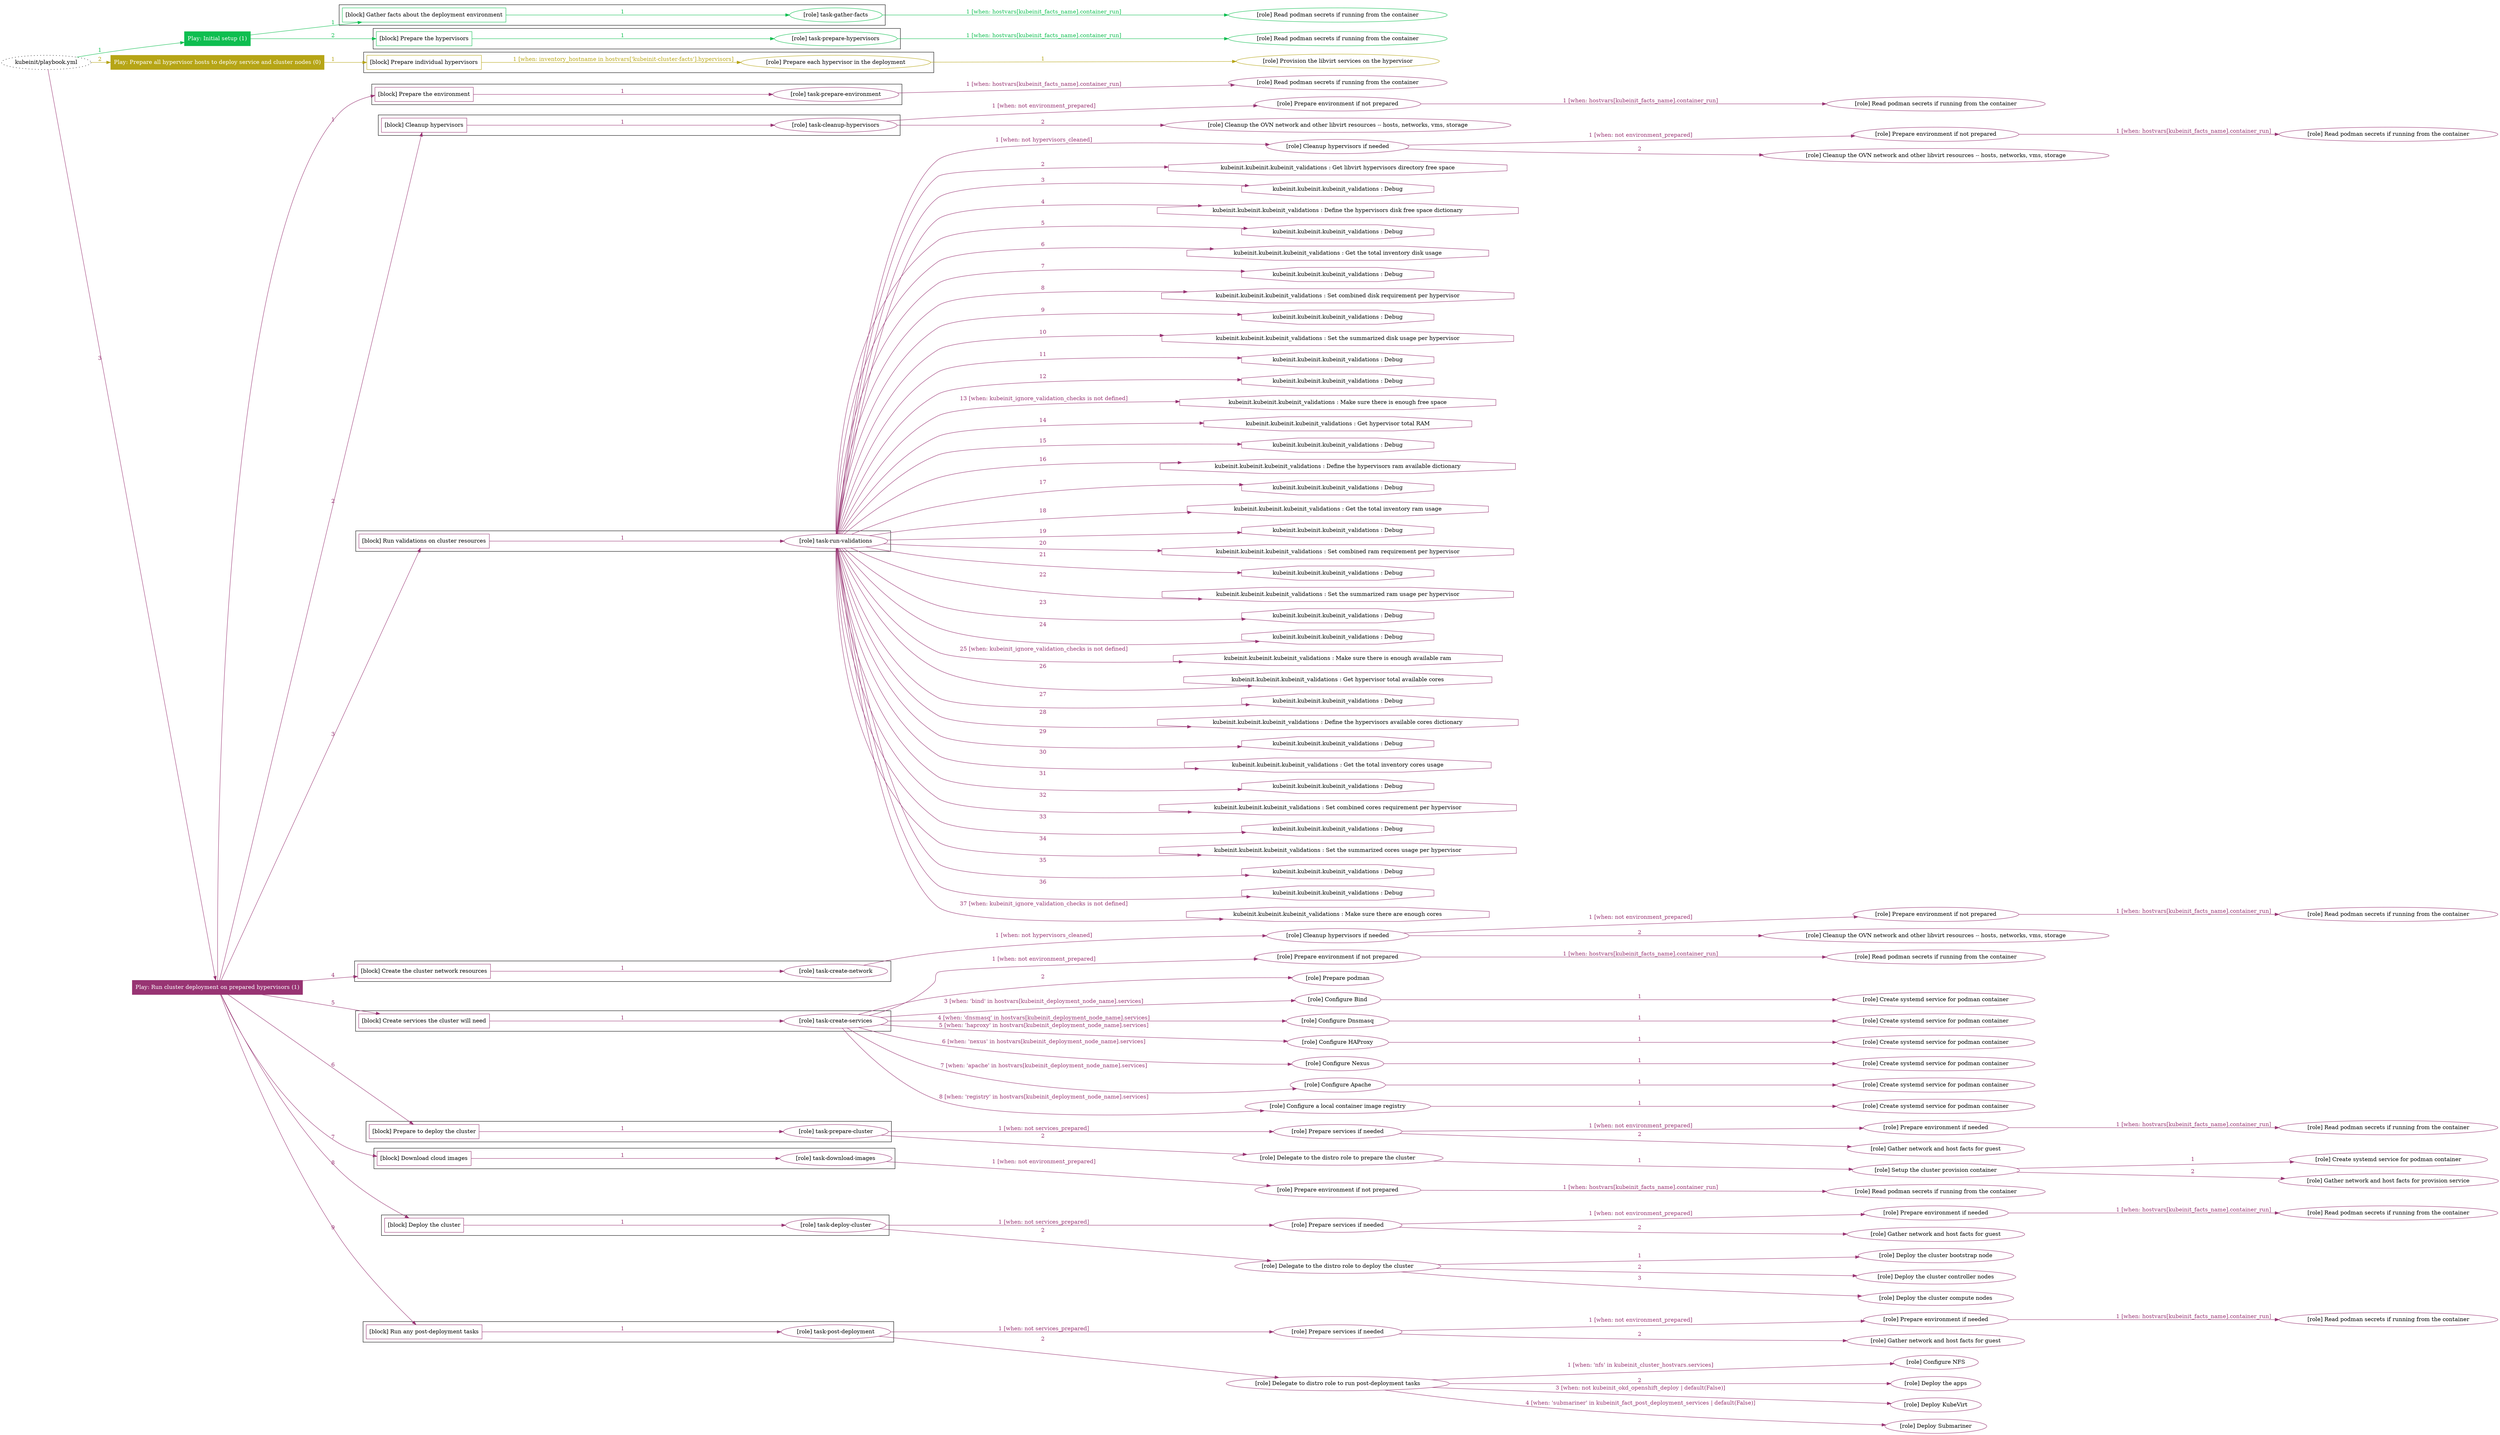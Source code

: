 digraph {
	graph [concentrate=true ordering=in rankdir=LR ratio=fill]
	edge [esep=5 sep=10]
	"kubeinit/playbook.yml" [id=root_node style=dotted]
	play_9cf95093 [label="Play: Initial setup (1)" color="#0ebe50" fontcolor="#ffffff" id=play_9cf95093 shape=box style=filled tooltip=localhost]
	"kubeinit/playbook.yml" -> play_9cf95093 [label="1 " color="#0ebe50" fontcolor="#0ebe50" id=edge_970c8317 labeltooltip="1 " tooltip="1 "]
	subgraph "Read podman secrets if running from the container" {
		role_5f005048 [label="[role] Read podman secrets if running from the container" color="#0ebe50" id=role_5f005048 tooltip="Read podman secrets if running from the container"]
	}
	subgraph "task-gather-facts" {
		role_a7f27325 [label="[role] task-gather-facts" color="#0ebe50" id=role_a7f27325 tooltip="task-gather-facts"]
		role_a7f27325 -> role_5f005048 [label="1 [when: hostvars[kubeinit_facts_name].container_run]" color="#0ebe50" fontcolor="#0ebe50" id=edge_f260aabd labeltooltip="1 [when: hostvars[kubeinit_facts_name].container_run]" tooltip="1 [when: hostvars[kubeinit_facts_name].container_run]"]
	}
	subgraph "Read podman secrets if running from the container" {
		role_971ff04f [label="[role] Read podman secrets if running from the container" color="#0ebe50" id=role_971ff04f tooltip="Read podman secrets if running from the container"]
	}
	subgraph "task-prepare-hypervisors" {
		role_c9dbe771 [label="[role] task-prepare-hypervisors" color="#0ebe50" id=role_c9dbe771 tooltip="task-prepare-hypervisors"]
		role_c9dbe771 -> role_971ff04f [label="1 [when: hostvars[kubeinit_facts_name].container_run]" color="#0ebe50" fontcolor="#0ebe50" id=edge_2426c572 labeltooltip="1 [when: hostvars[kubeinit_facts_name].container_run]" tooltip="1 [when: hostvars[kubeinit_facts_name].container_run]"]
	}
	subgraph "Play: Initial setup (1)" {
		play_9cf95093 -> block_16daf447 [label=1 color="#0ebe50" fontcolor="#0ebe50" id=edge_b238b9b2 labeltooltip=1 tooltip=1]
		subgraph cluster_block_16daf447 {
			block_16daf447 [label="[block] Gather facts about the deployment environment" color="#0ebe50" id=block_16daf447 labeltooltip="Gather facts about the deployment environment" shape=box tooltip="Gather facts about the deployment environment"]
			block_16daf447 -> role_a7f27325 [label="1 " color="#0ebe50" fontcolor="#0ebe50" id=edge_a359db56 labeltooltip="1 " tooltip="1 "]
		}
		play_9cf95093 -> block_2ceb89ba [label=2 color="#0ebe50" fontcolor="#0ebe50" id=edge_66c391ed labeltooltip=2 tooltip=2]
		subgraph cluster_block_2ceb89ba {
			block_2ceb89ba [label="[block] Prepare the hypervisors" color="#0ebe50" id=block_2ceb89ba labeltooltip="Prepare the hypervisors" shape=box tooltip="Prepare the hypervisors"]
			block_2ceb89ba -> role_c9dbe771 [label="1 " color="#0ebe50" fontcolor="#0ebe50" id=edge_c79dc043 labeltooltip="1 " tooltip="1 "]
		}
	}
	play_7301f5da [label="Play: Prepare all hypervisor hosts to deploy service and cluster nodes (0)" color="#b6a516" fontcolor="#ffffff" id=play_7301f5da shape=box style=filled tooltip="Play: Prepare all hypervisor hosts to deploy service and cluster nodes (0)"]
	"kubeinit/playbook.yml" -> play_7301f5da [label="2 " color="#b6a516" fontcolor="#b6a516" id=edge_d10ef807 labeltooltip="2 " tooltip="2 "]
	subgraph "Provision the libvirt services on the hypervisor" {
		role_eb7f20be [label="[role] Provision the libvirt services on the hypervisor" color="#b6a516" id=role_eb7f20be tooltip="Provision the libvirt services on the hypervisor"]
	}
	subgraph "Prepare each hypervisor in the deployment" {
		role_b4227f46 [label="[role] Prepare each hypervisor in the deployment" color="#b6a516" id=role_b4227f46 tooltip="Prepare each hypervisor in the deployment"]
		role_b4227f46 -> role_eb7f20be [label="1 " color="#b6a516" fontcolor="#b6a516" id=edge_b72926ae labeltooltip="1 " tooltip="1 "]
	}
	subgraph "Play: Prepare all hypervisor hosts to deploy service and cluster nodes (0)" {
		play_7301f5da -> block_0e96cacb [label=1 color="#b6a516" fontcolor="#b6a516" id=edge_abacfbed labeltooltip=1 tooltip=1]
		subgraph cluster_block_0e96cacb {
			block_0e96cacb [label="[block] Prepare individual hypervisors" color="#b6a516" id=block_0e96cacb labeltooltip="Prepare individual hypervisors" shape=box tooltip="Prepare individual hypervisors"]
			block_0e96cacb -> role_b4227f46 [label="1 [when: inventory_hostname in hostvars['kubeinit-cluster-facts'].hypervisors]" color="#b6a516" fontcolor="#b6a516" id=edge_158be4ca labeltooltip="1 [when: inventory_hostname in hostvars['kubeinit-cluster-facts'].hypervisors]" tooltip="1 [when: inventory_hostname in hostvars['kubeinit-cluster-facts'].hypervisors]"]
		}
	}
	play_6dae2d18 [label="Play: Run cluster deployment on prepared hypervisors (1)" color="#983473" fontcolor="#ffffff" id=play_6dae2d18 shape=box style=filled tooltip=localhost]
	"kubeinit/playbook.yml" -> play_6dae2d18 [label="3 " color="#983473" fontcolor="#983473" id=edge_245d4323 labeltooltip="3 " tooltip="3 "]
	subgraph "Read podman secrets if running from the container" {
		role_ca2201c5 [label="[role] Read podman secrets if running from the container" color="#983473" id=role_ca2201c5 tooltip="Read podman secrets if running from the container"]
	}
	subgraph "task-prepare-environment" {
		role_bb12cf69 [label="[role] task-prepare-environment" color="#983473" id=role_bb12cf69 tooltip="task-prepare-environment"]
		role_bb12cf69 -> role_ca2201c5 [label="1 [when: hostvars[kubeinit_facts_name].container_run]" color="#983473" fontcolor="#983473" id=edge_fcf4349a labeltooltip="1 [when: hostvars[kubeinit_facts_name].container_run]" tooltip="1 [when: hostvars[kubeinit_facts_name].container_run]"]
	}
	subgraph "Read podman secrets if running from the container" {
		role_e912a652 [label="[role] Read podman secrets if running from the container" color="#983473" id=role_e912a652 tooltip="Read podman secrets if running from the container"]
	}
	subgraph "Prepare environment if not prepared" {
		role_6624b96d [label="[role] Prepare environment if not prepared" color="#983473" id=role_6624b96d tooltip="Prepare environment if not prepared"]
		role_6624b96d -> role_e912a652 [label="1 [when: hostvars[kubeinit_facts_name].container_run]" color="#983473" fontcolor="#983473" id=edge_208bcbcf labeltooltip="1 [when: hostvars[kubeinit_facts_name].container_run]" tooltip="1 [when: hostvars[kubeinit_facts_name].container_run]"]
	}
	subgraph "Cleanup the OVN network and other libvirt resources -- hosts, networks, vms, storage" {
		role_a1ba033c [label="[role] Cleanup the OVN network and other libvirt resources -- hosts, networks, vms, storage" color="#983473" id=role_a1ba033c tooltip="Cleanup the OVN network and other libvirt resources -- hosts, networks, vms, storage"]
	}
	subgraph "task-cleanup-hypervisors" {
		role_1c902e87 [label="[role] task-cleanup-hypervisors" color="#983473" id=role_1c902e87 tooltip="task-cleanup-hypervisors"]
		role_1c902e87 -> role_6624b96d [label="1 [when: not environment_prepared]" color="#983473" fontcolor="#983473" id=edge_ab5d0935 labeltooltip="1 [when: not environment_prepared]" tooltip="1 [when: not environment_prepared]"]
		role_1c902e87 -> role_a1ba033c [label="2 " color="#983473" fontcolor="#983473" id=edge_f1c9f86c labeltooltip="2 " tooltip="2 "]
	}
	subgraph "Read podman secrets if running from the container" {
		role_295f7d01 [label="[role] Read podman secrets if running from the container" color="#983473" id=role_295f7d01 tooltip="Read podman secrets if running from the container"]
	}
	subgraph "Prepare environment if not prepared" {
		role_4c8f20e4 [label="[role] Prepare environment if not prepared" color="#983473" id=role_4c8f20e4 tooltip="Prepare environment if not prepared"]
		role_4c8f20e4 -> role_295f7d01 [label="1 [when: hostvars[kubeinit_facts_name].container_run]" color="#983473" fontcolor="#983473" id=edge_9277df87 labeltooltip="1 [when: hostvars[kubeinit_facts_name].container_run]" tooltip="1 [when: hostvars[kubeinit_facts_name].container_run]"]
	}
	subgraph "Cleanup the OVN network and other libvirt resources -- hosts, networks, vms, storage" {
		role_aa4aa483 [label="[role] Cleanup the OVN network and other libvirt resources -- hosts, networks, vms, storage" color="#983473" id=role_aa4aa483 tooltip="Cleanup the OVN network and other libvirt resources -- hosts, networks, vms, storage"]
	}
	subgraph "Cleanup hypervisors if needed" {
		role_8be44e80 [label="[role] Cleanup hypervisors if needed" color="#983473" id=role_8be44e80 tooltip="Cleanup hypervisors if needed"]
		role_8be44e80 -> role_4c8f20e4 [label="1 [when: not environment_prepared]" color="#983473" fontcolor="#983473" id=edge_ae1a1994 labeltooltip="1 [when: not environment_prepared]" tooltip="1 [when: not environment_prepared]"]
		role_8be44e80 -> role_aa4aa483 [label="2 " color="#983473" fontcolor="#983473" id=edge_e756e7a7 labeltooltip="2 " tooltip="2 "]
	}
	subgraph "task-run-validations" {
		role_4e5befa7 [label="[role] task-run-validations" color="#983473" id=role_4e5befa7 tooltip="task-run-validations"]
		role_4e5befa7 -> role_8be44e80 [label="1 [when: not hypervisors_cleaned]" color="#983473" fontcolor="#983473" id=edge_f4309047 labeltooltip="1 [when: not hypervisors_cleaned]" tooltip="1 [when: not hypervisors_cleaned]"]
		task_d4d3b243 [label="kubeinit.kubeinit.kubeinit_validations : Get libvirt hypervisors directory free space" color="#983473" id=task_d4d3b243 shape=octagon tooltip="kubeinit.kubeinit.kubeinit_validations : Get libvirt hypervisors directory free space"]
		role_4e5befa7 -> task_d4d3b243 [label="2 " color="#983473" fontcolor="#983473" id=edge_e0d1ff7b labeltooltip="2 " tooltip="2 "]
		task_3b931751 [label="kubeinit.kubeinit.kubeinit_validations : Debug" color="#983473" id=task_3b931751 shape=octagon tooltip="kubeinit.kubeinit.kubeinit_validations : Debug"]
		role_4e5befa7 -> task_3b931751 [label="3 " color="#983473" fontcolor="#983473" id=edge_c72ae521 labeltooltip="3 " tooltip="3 "]
		task_6d820df7 [label="kubeinit.kubeinit.kubeinit_validations : Define the hypervisors disk free space dictionary" color="#983473" id=task_6d820df7 shape=octagon tooltip="kubeinit.kubeinit.kubeinit_validations : Define the hypervisors disk free space dictionary"]
		role_4e5befa7 -> task_6d820df7 [label="4 " color="#983473" fontcolor="#983473" id=edge_de2a04cc labeltooltip="4 " tooltip="4 "]
		task_31407d35 [label="kubeinit.kubeinit.kubeinit_validations : Debug" color="#983473" id=task_31407d35 shape=octagon tooltip="kubeinit.kubeinit.kubeinit_validations : Debug"]
		role_4e5befa7 -> task_31407d35 [label="5 " color="#983473" fontcolor="#983473" id=edge_20ed7828 labeltooltip="5 " tooltip="5 "]
		task_73cfb6c8 [label="kubeinit.kubeinit.kubeinit_validations : Get the total inventory disk usage" color="#983473" id=task_73cfb6c8 shape=octagon tooltip="kubeinit.kubeinit.kubeinit_validations : Get the total inventory disk usage"]
		role_4e5befa7 -> task_73cfb6c8 [label="6 " color="#983473" fontcolor="#983473" id=edge_40b0642a labeltooltip="6 " tooltip="6 "]
		task_388d8dbf [label="kubeinit.kubeinit.kubeinit_validations : Debug" color="#983473" id=task_388d8dbf shape=octagon tooltip="kubeinit.kubeinit.kubeinit_validations : Debug"]
		role_4e5befa7 -> task_388d8dbf [label="7 " color="#983473" fontcolor="#983473" id=edge_b3f780f1 labeltooltip="7 " tooltip="7 "]
		task_dfe4e5a6 [label="kubeinit.kubeinit.kubeinit_validations : Set combined disk requirement per hypervisor" color="#983473" id=task_dfe4e5a6 shape=octagon tooltip="kubeinit.kubeinit.kubeinit_validations : Set combined disk requirement per hypervisor"]
		role_4e5befa7 -> task_dfe4e5a6 [label="8 " color="#983473" fontcolor="#983473" id=edge_cba6a5ad labeltooltip="8 " tooltip="8 "]
		task_c0e5855f [label="kubeinit.kubeinit.kubeinit_validations : Debug" color="#983473" id=task_c0e5855f shape=octagon tooltip="kubeinit.kubeinit.kubeinit_validations : Debug"]
		role_4e5befa7 -> task_c0e5855f [label="9 " color="#983473" fontcolor="#983473" id=edge_5dee87f4 labeltooltip="9 " tooltip="9 "]
		task_67b4036b [label="kubeinit.kubeinit.kubeinit_validations : Set the summarized disk usage per hypervisor" color="#983473" id=task_67b4036b shape=octagon tooltip="kubeinit.kubeinit.kubeinit_validations : Set the summarized disk usage per hypervisor"]
		role_4e5befa7 -> task_67b4036b [label="10 " color="#983473" fontcolor="#983473" id=edge_0d2f1a49 labeltooltip="10 " tooltip="10 "]
		task_73918326 [label="kubeinit.kubeinit.kubeinit_validations : Debug" color="#983473" id=task_73918326 shape=octagon tooltip="kubeinit.kubeinit.kubeinit_validations : Debug"]
		role_4e5befa7 -> task_73918326 [label="11 " color="#983473" fontcolor="#983473" id=edge_64cfe0e6 labeltooltip="11 " tooltip="11 "]
		task_aa8d1244 [label="kubeinit.kubeinit.kubeinit_validations : Debug" color="#983473" id=task_aa8d1244 shape=octagon tooltip="kubeinit.kubeinit.kubeinit_validations : Debug"]
		role_4e5befa7 -> task_aa8d1244 [label="12 " color="#983473" fontcolor="#983473" id=edge_b106013b labeltooltip="12 " tooltip="12 "]
		task_0739a0c7 [label="kubeinit.kubeinit.kubeinit_validations : Make sure there is enough free space" color="#983473" id=task_0739a0c7 shape=octagon tooltip="kubeinit.kubeinit.kubeinit_validations : Make sure there is enough free space"]
		role_4e5befa7 -> task_0739a0c7 [label="13 [when: kubeinit_ignore_validation_checks is not defined]" color="#983473" fontcolor="#983473" id=edge_3cd8aecd labeltooltip="13 [when: kubeinit_ignore_validation_checks is not defined]" tooltip="13 [when: kubeinit_ignore_validation_checks is not defined]"]
		task_8deea3c0 [label="kubeinit.kubeinit.kubeinit_validations : Get hypervisor total RAM" color="#983473" id=task_8deea3c0 shape=octagon tooltip="kubeinit.kubeinit.kubeinit_validations : Get hypervisor total RAM"]
		role_4e5befa7 -> task_8deea3c0 [label="14 " color="#983473" fontcolor="#983473" id=edge_652f2aa9 labeltooltip="14 " tooltip="14 "]
		task_4189da5d [label="kubeinit.kubeinit.kubeinit_validations : Debug" color="#983473" id=task_4189da5d shape=octagon tooltip="kubeinit.kubeinit.kubeinit_validations : Debug"]
		role_4e5befa7 -> task_4189da5d [label="15 " color="#983473" fontcolor="#983473" id=edge_e0ded181 labeltooltip="15 " tooltip="15 "]
		task_a75317d9 [label="kubeinit.kubeinit.kubeinit_validations : Define the hypervisors ram available dictionary" color="#983473" id=task_a75317d9 shape=octagon tooltip="kubeinit.kubeinit.kubeinit_validations : Define the hypervisors ram available dictionary"]
		role_4e5befa7 -> task_a75317d9 [label="16 " color="#983473" fontcolor="#983473" id=edge_bb973967 labeltooltip="16 " tooltip="16 "]
		task_cd41dc5e [label="kubeinit.kubeinit.kubeinit_validations : Debug" color="#983473" id=task_cd41dc5e shape=octagon tooltip="kubeinit.kubeinit.kubeinit_validations : Debug"]
		role_4e5befa7 -> task_cd41dc5e [label="17 " color="#983473" fontcolor="#983473" id=edge_5b6af955 labeltooltip="17 " tooltip="17 "]
		task_2f8f3742 [label="kubeinit.kubeinit.kubeinit_validations : Get the total inventory ram usage" color="#983473" id=task_2f8f3742 shape=octagon tooltip="kubeinit.kubeinit.kubeinit_validations : Get the total inventory ram usage"]
		role_4e5befa7 -> task_2f8f3742 [label="18 " color="#983473" fontcolor="#983473" id=edge_db459aa9 labeltooltip="18 " tooltip="18 "]
		task_ffb5881d [label="kubeinit.kubeinit.kubeinit_validations : Debug" color="#983473" id=task_ffb5881d shape=octagon tooltip="kubeinit.kubeinit.kubeinit_validations : Debug"]
		role_4e5befa7 -> task_ffb5881d [label="19 " color="#983473" fontcolor="#983473" id=edge_b078ad2a labeltooltip="19 " tooltip="19 "]
		task_338404df [label="kubeinit.kubeinit.kubeinit_validations : Set combined ram requirement per hypervisor" color="#983473" id=task_338404df shape=octagon tooltip="kubeinit.kubeinit.kubeinit_validations : Set combined ram requirement per hypervisor"]
		role_4e5befa7 -> task_338404df [label="20 " color="#983473" fontcolor="#983473" id=edge_f411df3f labeltooltip="20 " tooltip="20 "]
		task_07595e76 [label="kubeinit.kubeinit.kubeinit_validations : Debug" color="#983473" id=task_07595e76 shape=octagon tooltip="kubeinit.kubeinit.kubeinit_validations : Debug"]
		role_4e5befa7 -> task_07595e76 [label="21 " color="#983473" fontcolor="#983473" id=edge_11b50f5b labeltooltip="21 " tooltip="21 "]
		task_ed1d43f5 [label="kubeinit.kubeinit.kubeinit_validations : Set the summarized ram usage per hypervisor" color="#983473" id=task_ed1d43f5 shape=octagon tooltip="kubeinit.kubeinit.kubeinit_validations : Set the summarized ram usage per hypervisor"]
		role_4e5befa7 -> task_ed1d43f5 [label="22 " color="#983473" fontcolor="#983473" id=edge_a65281fb labeltooltip="22 " tooltip="22 "]
		task_be0789fe [label="kubeinit.kubeinit.kubeinit_validations : Debug" color="#983473" id=task_be0789fe shape=octagon tooltip="kubeinit.kubeinit.kubeinit_validations : Debug"]
		role_4e5befa7 -> task_be0789fe [label="23 " color="#983473" fontcolor="#983473" id=edge_6832b263 labeltooltip="23 " tooltip="23 "]
		task_a3a25b2e [label="kubeinit.kubeinit.kubeinit_validations : Debug" color="#983473" id=task_a3a25b2e shape=octagon tooltip="kubeinit.kubeinit.kubeinit_validations : Debug"]
		role_4e5befa7 -> task_a3a25b2e [label="24 " color="#983473" fontcolor="#983473" id=edge_69327848 labeltooltip="24 " tooltip="24 "]
		task_d0835e26 [label="kubeinit.kubeinit.kubeinit_validations : Make sure there is enough available ram" color="#983473" id=task_d0835e26 shape=octagon tooltip="kubeinit.kubeinit.kubeinit_validations : Make sure there is enough available ram"]
		role_4e5befa7 -> task_d0835e26 [label="25 [when: kubeinit_ignore_validation_checks is not defined]" color="#983473" fontcolor="#983473" id=edge_120cc65f labeltooltip="25 [when: kubeinit_ignore_validation_checks is not defined]" tooltip="25 [when: kubeinit_ignore_validation_checks is not defined]"]
		task_4d6de3c4 [label="kubeinit.kubeinit.kubeinit_validations : Get hypervisor total available cores" color="#983473" id=task_4d6de3c4 shape=octagon tooltip="kubeinit.kubeinit.kubeinit_validations : Get hypervisor total available cores"]
		role_4e5befa7 -> task_4d6de3c4 [label="26 " color="#983473" fontcolor="#983473" id=edge_480b8b4e labeltooltip="26 " tooltip="26 "]
		task_486944db [label="kubeinit.kubeinit.kubeinit_validations : Debug" color="#983473" id=task_486944db shape=octagon tooltip="kubeinit.kubeinit.kubeinit_validations : Debug"]
		role_4e5befa7 -> task_486944db [label="27 " color="#983473" fontcolor="#983473" id=edge_8fa1a5a9 labeltooltip="27 " tooltip="27 "]
		task_93c1925d [label="kubeinit.kubeinit.kubeinit_validations : Define the hypervisors available cores dictionary" color="#983473" id=task_93c1925d shape=octagon tooltip="kubeinit.kubeinit.kubeinit_validations : Define the hypervisors available cores dictionary"]
		role_4e5befa7 -> task_93c1925d [label="28 " color="#983473" fontcolor="#983473" id=edge_211125d5 labeltooltip="28 " tooltip="28 "]
		task_b7bff414 [label="kubeinit.kubeinit.kubeinit_validations : Debug" color="#983473" id=task_b7bff414 shape=octagon tooltip="kubeinit.kubeinit.kubeinit_validations : Debug"]
		role_4e5befa7 -> task_b7bff414 [label="29 " color="#983473" fontcolor="#983473" id=edge_28d119c1 labeltooltip="29 " tooltip="29 "]
		task_2dd532c1 [label="kubeinit.kubeinit.kubeinit_validations : Get the total inventory cores usage" color="#983473" id=task_2dd532c1 shape=octagon tooltip="kubeinit.kubeinit.kubeinit_validations : Get the total inventory cores usage"]
		role_4e5befa7 -> task_2dd532c1 [label="30 " color="#983473" fontcolor="#983473" id=edge_6ad2e752 labeltooltip="30 " tooltip="30 "]
		task_65b36ccc [label="kubeinit.kubeinit.kubeinit_validations : Debug" color="#983473" id=task_65b36ccc shape=octagon tooltip="kubeinit.kubeinit.kubeinit_validations : Debug"]
		role_4e5befa7 -> task_65b36ccc [label="31 " color="#983473" fontcolor="#983473" id=edge_061e17d3 labeltooltip="31 " tooltip="31 "]
		task_de30230f [label="kubeinit.kubeinit.kubeinit_validations : Set combined cores requirement per hypervisor" color="#983473" id=task_de30230f shape=octagon tooltip="kubeinit.kubeinit.kubeinit_validations : Set combined cores requirement per hypervisor"]
		role_4e5befa7 -> task_de30230f [label="32 " color="#983473" fontcolor="#983473" id=edge_8f10b220 labeltooltip="32 " tooltip="32 "]
		task_091b7769 [label="kubeinit.kubeinit.kubeinit_validations : Debug" color="#983473" id=task_091b7769 shape=octagon tooltip="kubeinit.kubeinit.kubeinit_validations : Debug"]
		role_4e5befa7 -> task_091b7769 [label="33 " color="#983473" fontcolor="#983473" id=edge_c2a614ae labeltooltip="33 " tooltip="33 "]
		task_05e25ce5 [label="kubeinit.kubeinit.kubeinit_validations : Set the summarized cores usage per hypervisor" color="#983473" id=task_05e25ce5 shape=octagon tooltip="kubeinit.kubeinit.kubeinit_validations : Set the summarized cores usage per hypervisor"]
		role_4e5befa7 -> task_05e25ce5 [label="34 " color="#983473" fontcolor="#983473" id=edge_b2c980f8 labeltooltip="34 " tooltip="34 "]
		task_6d3a7090 [label="kubeinit.kubeinit.kubeinit_validations : Debug" color="#983473" id=task_6d3a7090 shape=octagon tooltip="kubeinit.kubeinit.kubeinit_validations : Debug"]
		role_4e5befa7 -> task_6d3a7090 [label="35 " color="#983473" fontcolor="#983473" id=edge_440c428a labeltooltip="35 " tooltip="35 "]
		task_c107e1c6 [label="kubeinit.kubeinit.kubeinit_validations : Debug" color="#983473" id=task_c107e1c6 shape=octagon tooltip="kubeinit.kubeinit.kubeinit_validations : Debug"]
		role_4e5befa7 -> task_c107e1c6 [label="36 " color="#983473" fontcolor="#983473" id=edge_719547d1 labeltooltip="36 " tooltip="36 "]
		task_f2751a4c [label="kubeinit.kubeinit.kubeinit_validations : Make sure there are enough cores" color="#983473" id=task_f2751a4c shape=octagon tooltip="kubeinit.kubeinit.kubeinit_validations : Make sure there are enough cores"]
		role_4e5befa7 -> task_f2751a4c [label="37 [when: kubeinit_ignore_validation_checks is not defined]" color="#983473" fontcolor="#983473" id=edge_10de5958 labeltooltip="37 [when: kubeinit_ignore_validation_checks is not defined]" tooltip="37 [when: kubeinit_ignore_validation_checks is not defined]"]
	}
	subgraph "Read podman secrets if running from the container" {
		role_4de55ed1 [label="[role] Read podman secrets if running from the container" color="#983473" id=role_4de55ed1 tooltip="Read podman secrets if running from the container"]
	}
	subgraph "Prepare environment if not prepared" {
		role_44f48e58 [label="[role] Prepare environment if not prepared" color="#983473" id=role_44f48e58 tooltip="Prepare environment if not prepared"]
		role_44f48e58 -> role_4de55ed1 [label="1 [when: hostvars[kubeinit_facts_name].container_run]" color="#983473" fontcolor="#983473" id=edge_d5ffb360 labeltooltip="1 [when: hostvars[kubeinit_facts_name].container_run]" tooltip="1 [when: hostvars[kubeinit_facts_name].container_run]"]
	}
	subgraph "Cleanup the OVN network and other libvirt resources -- hosts, networks, vms, storage" {
		role_5865c6fc [label="[role] Cleanup the OVN network and other libvirt resources -- hosts, networks, vms, storage" color="#983473" id=role_5865c6fc tooltip="Cleanup the OVN network and other libvirt resources -- hosts, networks, vms, storage"]
	}
	subgraph "Cleanup hypervisors if needed" {
		role_4a01a315 [label="[role] Cleanup hypervisors if needed" color="#983473" id=role_4a01a315 tooltip="Cleanup hypervisors if needed"]
		role_4a01a315 -> role_44f48e58 [label="1 [when: not environment_prepared]" color="#983473" fontcolor="#983473" id=edge_ccfd44e8 labeltooltip="1 [when: not environment_prepared]" tooltip="1 [when: not environment_prepared]"]
		role_4a01a315 -> role_5865c6fc [label="2 " color="#983473" fontcolor="#983473" id=edge_c096a514 labeltooltip="2 " tooltip="2 "]
	}
	subgraph "task-create-network" {
		role_eff7f045 [label="[role] task-create-network" color="#983473" id=role_eff7f045 tooltip="task-create-network"]
		role_eff7f045 -> role_4a01a315 [label="1 [when: not hypervisors_cleaned]" color="#983473" fontcolor="#983473" id=edge_256e1959 labeltooltip="1 [when: not hypervisors_cleaned]" tooltip="1 [when: not hypervisors_cleaned]"]
	}
	subgraph "Read podman secrets if running from the container" {
		role_bbec0ce5 [label="[role] Read podman secrets if running from the container" color="#983473" id=role_bbec0ce5 tooltip="Read podman secrets if running from the container"]
	}
	subgraph "Prepare environment if not prepared" {
		role_fd6a82e4 [label="[role] Prepare environment if not prepared" color="#983473" id=role_fd6a82e4 tooltip="Prepare environment if not prepared"]
		role_fd6a82e4 -> role_bbec0ce5 [label="1 [when: hostvars[kubeinit_facts_name].container_run]" color="#983473" fontcolor="#983473" id=edge_6a95c4b5 labeltooltip="1 [when: hostvars[kubeinit_facts_name].container_run]" tooltip="1 [when: hostvars[kubeinit_facts_name].container_run]"]
	}
	subgraph "Prepare podman" {
		role_f077cb89 [label="[role] Prepare podman" color="#983473" id=role_f077cb89 tooltip="Prepare podman"]
	}
	subgraph "Create systemd service for podman container" {
		role_a88fbeb2 [label="[role] Create systemd service for podman container" color="#983473" id=role_a88fbeb2 tooltip="Create systemd service for podman container"]
	}
	subgraph "Configure Bind" {
		role_e7a1c870 [label="[role] Configure Bind" color="#983473" id=role_e7a1c870 tooltip="Configure Bind"]
		role_e7a1c870 -> role_a88fbeb2 [label="1 " color="#983473" fontcolor="#983473" id=edge_a707a173 labeltooltip="1 " tooltip="1 "]
	}
	subgraph "Create systemd service for podman container" {
		role_1f3e0a58 [label="[role] Create systemd service for podman container" color="#983473" id=role_1f3e0a58 tooltip="Create systemd service for podman container"]
	}
	subgraph "Configure Dnsmasq" {
		role_af56b722 [label="[role] Configure Dnsmasq" color="#983473" id=role_af56b722 tooltip="Configure Dnsmasq"]
		role_af56b722 -> role_1f3e0a58 [label="1 " color="#983473" fontcolor="#983473" id=edge_fb5c7db8 labeltooltip="1 " tooltip="1 "]
	}
	subgraph "Create systemd service for podman container" {
		role_c0536713 [label="[role] Create systemd service for podman container" color="#983473" id=role_c0536713 tooltip="Create systemd service for podman container"]
	}
	subgraph "Configure HAProxy" {
		role_afc9e5b1 [label="[role] Configure HAProxy" color="#983473" id=role_afc9e5b1 tooltip="Configure HAProxy"]
		role_afc9e5b1 -> role_c0536713 [label="1 " color="#983473" fontcolor="#983473" id=edge_462fcb87 labeltooltip="1 " tooltip="1 "]
	}
	subgraph "Create systemd service for podman container" {
		role_783baa89 [label="[role] Create systemd service for podman container" color="#983473" id=role_783baa89 tooltip="Create systemd service for podman container"]
	}
	subgraph "Configure Nexus" {
		role_a396c55c [label="[role] Configure Nexus" color="#983473" id=role_a396c55c tooltip="Configure Nexus"]
		role_a396c55c -> role_783baa89 [label="1 " color="#983473" fontcolor="#983473" id=edge_af4c6ad6 labeltooltip="1 " tooltip="1 "]
	}
	subgraph "Create systemd service for podman container" {
		role_f23f1dd5 [label="[role] Create systemd service for podman container" color="#983473" id=role_f23f1dd5 tooltip="Create systemd service for podman container"]
	}
	subgraph "Configure Apache" {
		role_3b3c530c [label="[role] Configure Apache" color="#983473" id=role_3b3c530c tooltip="Configure Apache"]
		role_3b3c530c -> role_f23f1dd5 [label="1 " color="#983473" fontcolor="#983473" id=edge_87b333a4 labeltooltip="1 " tooltip="1 "]
	}
	subgraph "Create systemd service for podman container" {
		role_d9d6167d [label="[role] Create systemd service for podman container" color="#983473" id=role_d9d6167d tooltip="Create systemd service for podman container"]
	}
	subgraph "Configure a local container image registry" {
		role_c13c4acc [label="[role] Configure a local container image registry" color="#983473" id=role_c13c4acc tooltip="Configure a local container image registry"]
		role_c13c4acc -> role_d9d6167d [label="1 " color="#983473" fontcolor="#983473" id=edge_3650e71f labeltooltip="1 " tooltip="1 "]
	}
	subgraph "task-create-services" {
		role_bb8f6df4 [label="[role] task-create-services" color="#983473" id=role_bb8f6df4 tooltip="task-create-services"]
		role_bb8f6df4 -> role_fd6a82e4 [label="1 [when: not environment_prepared]" color="#983473" fontcolor="#983473" id=edge_731657f7 labeltooltip="1 [when: not environment_prepared]" tooltip="1 [when: not environment_prepared]"]
		role_bb8f6df4 -> role_f077cb89 [label="2 " color="#983473" fontcolor="#983473" id=edge_c00f7a48 labeltooltip="2 " tooltip="2 "]
		role_bb8f6df4 -> role_e7a1c870 [label="3 [when: 'bind' in hostvars[kubeinit_deployment_node_name].services]" color="#983473" fontcolor="#983473" id=edge_e29769e7 labeltooltip="3 [when: 'bind' in hostvars[kubeinit_deployment_node_name].services]" tooltip="3 [when: 'bind' in hostvars[kubeinit_deployment_node_name].services]"]
		role_bb8f6df4 -> role_af56b722 [label="4 [when: 'dnsmasq' in hostvars[kubeinit_deployment_node_name].services]" color="#983473" fontcolor="#983473" id=edge_4fb736c9 labeltooltip="4 [when: 'dnsmasq' in hostvars[kubeinit_deployment_node_name].services]" tooltip="4 [when: 'dnsmasq' in hostvars[kubeinit_deployment_node_name].services]"]
		role_bb8f6df4 -> role_afc9e5b1 [label="5 [when: 'haproxy' in hostvars[kubeinit_deployment_node_name].services]" color="#983473" fontcolor="#983473" id=edge_c30ae93d labeltooltip="5 [when: 'haproxy' in hostvars[kubeinit_deployment_node_name].services]" tooltip="5 [when: 'haproxy' in hostvars[kubeinit_deployment_node_name].services]"]
		role_bb8f6df4 -> role_a396c55c [label="6 [when: 'nexus' in hostvars[kubeinit_deployment_node_name].services]" color="#983473" fontcolor="#983473" id=edge_7e1dd835 labeltooltip="6 [when: 'nexus' in hostvars[kubeinit_deployment_node_name].services]" tooltip="6 [when: 'nexus' in hostvars[kubeinit_deployment_node_name].services]"]
		role_bb8f6df4 -> role_3b3c530c [label="7 [when: 'apache' in hostvars[kubeinit_deployment_node_name].services]" color="#983473" fontcolor="#983473" id=edge_f112f0ad labeltooltip="7 [when: 'apache' in hostvars[kubeinit_deployment_node_name].services]" tooltip="7 [when: 'apache' in hostvars[kubeinit_deployment_node_name].services]"]
		role_bb8f6df4 -> role_c13c4acc [label="8 [when: 'registry' in hostvars[kubeinit_deployment_node_name].services]" color="#983473" fontcolor="#983473" id=edge_caa703e4 labeltooltip="8 [when: 'registry' in hostvars[kubeinit_deployment_node_name].services]" tooltip="8 [when: 'registry' in hostvars[kubeinit_deployment_node_name].services]"]
	}
	subgraph "Read podman secrets if running from the container" {
		role_95418afb [label="[role] Read podman secrets if running from the container" color="#983473" id=role_95418afb tooltip="Read podman secrets if running from the container"]
	}
	subgraph "Prepare environment if needed" {
		role_7924fa65 [label="[role] Prepare environment if needed" color="#983473" id=role_7924fa65 tooltip="Prepare environment if needed"]
		role_7924fa65 -> role_95418afb [label="1 [when: hostvars[kubeinit_facts_name].container_run]" color="#983473" fontcolor="#983473" id=edge_691fe405 labeltooltip="1 [when: hostvars[kubeinit_facts_name].container_run]" tooltip="1 [when: hostvars[kubeinit_facts_name].container_run]"]
	}
	subgraph "Gather network and host facts for guest" {
		role_a0b1fb2f [label="[role] Gather network and host facts for guest" color="#983473" id=role_a0b1fb2f tooltip="Gather network and host facts for guest"]
	}
	subgraph "Prepare services if needed" {
		role_1f35a08a [label="[role] Prepare services if needed" color="#983473" id=role_1f35a08a tooltip="Prepare services if needed"]
		role_1f35a08a -> role_7924fa65 [label="1 [when: not environment_prepared]" color="#983473" fontcolor="#983473" id=edge_29bca38f labeltooltip="1 [when: not environment_prepared]" tooltip="1 [when: not environment_prepared]"]
		role_1f35a08a -> role_a0b1fb2f [label="2 " color="#983473" fontcolor="#983473" id=edge_da66e6ae labeltooltip="2 " tooltip="2 "]
	}
	subgraph "Create systemd service for podman container" {
		role_f6020fff [label="[role] Create systemd service for podman container" color="#983473" id=role_f6020fff tooltip="Create systemd service for podman container"]
	}
	subgraph "Gather network and host facts for provision service" {
		role_1a3261f7 [label="[role] Gather network and host facts for provision service" color="#983473" id=role_1a3261f7 tooltip="Gather network and host facts for provision service"]
	}
	subgraph "Setup the cluster provision container" {
		role_9c1e5ccd [label="[role] Setup the cluster provision container" color="#983473" id=role_9c1e5ccd tooltip="Setup the cluster provision container"]
		role_9c1e5ccd -> role_f6020fff [label="1 " color="#983473" fontcolor="#983473" id=edge_afb42b76 labeltooltip="1 " tooltip="1 "]
		role_9c1e5ccd -> role_1a3261f7 [label="2 " color="#983473" fontcolor="#983473" id=edge_554315b2 labeltooltip="2 " tooltip="2 "]
	}
	subgraph "Delegate to the distro role to prepare the cluster" {
		role_d939de53 [label="[role] Delegate to the distro role to prepare the cluster" color="#983473" id=role_d939de53 tooltip="Delegate to the distro role to prepare the cluster"]
		role_d939de53 -> role_9c1e5ccd [label="1 " color="#983473" fontcolor="#983473" id=edge_11697aba labeltooltip="1 " tooltip="1 "]
	}
	subgraph "task-prepare-cluster" {
		role_3fdfbd3c [label="[role] task-prepare-cluster" color="#983473" id=role_3fdfbd3c tooltip="task-prepare-cluster"]
		role_3fdfbd3c -> role_1f35a08a [label="1 [when: not services_prepared]" color="#983473" fontcolor="#983473" id=edge_84f85240 labeltooltip="1 [when: not services_prepared]" tooltip="1 [when: not services_prepared]"]
		role_3fdfbd3c -> role_d939de53 [label="2 " color="#983473" fontcolor="#983473" id=edge_e12a9173 labeltooltip="2 " tooltip="2 "]
	}
	subgraph "Read podman secrets if running from the container" {
		role_f1136a9b [label="[role] Read podman secrets if running from the container" color="#983473" id=role_f1136a9b tooltip="Read podman secrets if running from the container"]
	}
	subgraph "Prepare environment if not prepared" {
		role_0e902623 [label="[role] Prepare environment if not prepared" color="#983473" id=role_0e902623 tooltip="Prepare environment if not prepared"]
		role_0e902623 -> role_f1136a9b [label="1 [when: hostvars[kubeinit_facts_name].container_run]" color="#983473" fontcolor="#983473" id=edge_dfb9085c labeltooltip="1 [when: hostvars[kubeinit_facts_name].container_run]" tooltip="1 [when: hostvars[kubeinit_facts_name].container_run]"]
	}
	subgraph "task-download-images" {
		role_1000f14e [label="[role] task-download-images" color="#983473" id=role_1000f14e tooltip="task-download-images"]
		role_1000f14e -> role_0e902623 [label="1 [when: not environment_prepared]" color="#983473" fontcolor="#983473" id=edge_664544f5 labeltooltip="1 [when: not environment_prepared]" tooltip="1 [when: not environment_prepared]"]
	}
	subgraph "Read podman secrets if running from the container" {
		role_9201b70c [label="[role] Read podman secrets if running from the container" color="#983473" id=role_9201b70c tooltip="Read podman secrets if running from the container"]
	}
	subgraph "Prepare environment if needed" {
		role_9c65d082 [label="[role] Prepare environment if needed" color="#983473" id=role_9c65d082 tooltip="Prepare environment if needed"]
		role_9c65d082 -> role_9201b70c [label="1 [when: hostvars[kubeinit_facts_name].container_run]" color="#983473" fontcolor="#983473" id=edge_c9c6e272 labeltooltip="1 [when: hostvars[kubeinit_facts_name].container_run]" tooltip="1 [when: hostvars[kubeinit_facts_name].container_run]"]
	}
	subgraph "Gather network and host facts for guest" {
		role_1ee31f9a [label="[role] Gather network and host facts for guest" color="#983473" id=role_1ee31f9a tooltip="Gather network and host facts for guest"]
	}
	subgraph "Prepare services if needed" {
		role_9d555723 [label="[role] Prepare services if needed" color="#983473" id=role_9d555723 tooltip="Prepare services if needed"]
		role_9d555723 -> role_9c65d082 [label="1 [when: not environment_prepared]" color="#983473" fontcolor="#983473" id=edge_9bdcef18 labeltooltip="1 [when: not environment_prepared]" tooltip="1 [when: not environment_prepared]"]
		role_9d555723 -> role_1ee31f9a [label="2 " color="#983473" fontcolor="#983473" id=edge_066d1c3b labeltooltip="2 " tooltip="2 "]
	}
	subgraph "Deploy the cluster bootstrap node" {
		role_ea241d02 [label="[role] Deploy the cluster bootstrap node" color="#983473" id=role_ea241d02 tooltip="Deploy the cluster bootstrap node"]
	}
	subgraph "Deploy the cluster controller nodes" {
		role_249dd786 [label="[role] Deploy the cluster controller nodes" color="#983473" id=role_249dd786 tooltip="Deploy the cluster controller nodes"]
	}
	subgraph "Deploy the cluster compute nodes" {
		role_6d7833dd [label="[role] Deploy the cluster compute nodes" color="#983473" id=role_6d7833dd tooltip="Deploy the cluster compute nodes"]
	}
	subgraph "Delegate to the distro role to deploy the cluster" {
		role_cf51469f [label="[role] Delegate to the distro role to deploy the cluster" color="#983473" id=role_cf51469f tooltip="Delegate to the distro role to deploy the cluster"]
		role_cf51469f -> role_ea241d02 [label="1 " color="#983473" fontcolor="#983473" id=edge_e36ee50d labeltooltip="1 " tooltip="1 "]
		role_cf51469f -> role_249dd786 [label="2 " color="#983473" fontcolor="#983473" id=edge_093a95f2 labeltooltip="2 " tooltip="2 "]
		role_cf51469f -> role_6d7833dd [label="3 " color="#983473" fontcolor="#983473" id=edge_2e56aebb labeltooltip="3 " tooltip="3 "]
	}
	subgraph "task-deploy-cluster" {
		role_286c3786 [label="[role] task-deploy-cluster" color="#983473" id=role_286c3786 tooltip="task-deploy-cluster"]
		role_286c3786 -> role_9d555723 [label="1 [when: not services_prepared]" color="#983473" fontcolor="#983473" id=edge_ca7803ea labeltooltip="1 [when: not services_prepared]" tooltip="1 [when: not services_prepared]"]
		role_286c3786 -> role_cf51469f [label="2 " color="#983473" fontcolor="#983473" id=edge_c4e129ce labeltooltip="2 " tooltip="2 "]
	}
	subgraph "Read podman secrets if running from the container" {
		role_0c73f9cc [label="[role] Read podman secrets if running from the container" color="#983473" id=role_0c73f9cc tooltip="Read podman secrets if running from the container"]
	}
	subgraph "Prepare environment if needed" {
		role_1cd79c23 [label="[role] Prepare environment if needed" color="#983473" id=role_1cd79c23 tooltip="Prepare environment if needed"]
		role_1cd79c23 -> role_0c73f9cc [label="1 [when: hostvars[kubeinit_facts_name].container_run]" color="#983473" fontcolor="#983473" id=edge_a6f7cee0 labeltooltip="1 [when: hostvars[kubeinit_facts_name].container_run]" tooltip="1 [when: hostvars[kubeinit_facts_name].container_run]"]
	}
	subgraph "Gather network and host facts for guest" {
		role_93697258 [label="[role] Gather network and host facts for guest" color="#983473" id=role_93697258 tooltip="Gather network and host facts for guest"]
	}
	subgraph "Prepare services if needed" {
		role_44dfbc31 [label="[role] Prepare services if needed" color="#983473" id=role_44dfbc31 tooltip="Prepare services if needed"]
		role_44dfbc31 -> role_1cd79c23 [label="1 [when: not environment_prepared]" color="#983473" fontcolor="#983473" id=edge_04b18a5f labeltooltip="1 [when: not environment_prepared]" tooltip="1 [when: not environment_prepared]"]
		role_44dfbc31 -> role_93697258 [label="2 " color="#983473" fontcolor="#983473" id=edge_ae5e544b labeltooltip="2 " tooltip="2 "]
	}
	subgraph "Configure NFS" {
		role_fb34723b [label="[role] Configure NFS" color="#983473" id=role_fb34723b tooltip="Configure NFS"]
	}
	subgraph "Deploy the apps" {
		role_63337d6f [label="[role] Deploy the apps" color="#983473" id=role_63337d6f tooltip="Deploy the apps"]
	}
	subgraph "Deploy KubeVirt" {
		role_7c00a47e [label="[role] Deploy KubeVirt" color="#983473" id=role_7c00a47e tooltip="Deploy KubeVirt"]
	}
	subgraph "Deploy Submariner" {
		role_bbf56e94 [label="[role] Deploy Submariner" color="#983473" id=role_bbf56e94 tooltip="Deploy Submariner"]
	}
	subgraph "Delegate to distro role to run post-deployment tasks" {
		role_1f1c749c [label="[role] Delegate to distro role to run post-deployment tasks" color="#983473" id=role_1f1c749c tooltip="Delegate to distro role to run post-deployment tasks"]
		role_1f1c749c -> role_fb34723b [label="1 [when: 'nfs' in kubeinit_cluster_hostvars.services]" color="#983473" fontcolor="#983473" id=edge_b9e7db2e labeltooltip="1 [when: 'nfs' in kubeinit_cluster_hostvars.services]" tooltip="1 [when: 'nfs' in kubeinit_cluster_hostvars.services]"]
		role_1f1c749c -> role_63337d6f [label="2 " color="#983473" fontcolor="#983473" id=edge_d65f89be labeltooltip="2 " tooltip="2 "]
		role_1f1c749c -> role_7c00a47e [label="3 [when: not kubeinit_okd_openshift_deploy | default(False)]" color="#983473" fontcolor="#983473" id=edge_2fa374c6 labeltooltip="3 [when: not kubeinit_okd_openshift_deploy | default(False)]" tooltip="3 [when: not kubeinit_okd_openshift_deploy | default(False)]"]
		role_1f1c749c -> role_bbf56e94 [label="4 [when: 'submariner' in kubeinit_fact_post_deployment_services | default(False)]" color="#983473" fontcolor="#983473" id=edge_63bdaad9 labeltooltip="4 [when: 'submariner' in kubeinit_fact_post_deployment_services | default(False)]" tooltip="4 [when: 'submariner' in kubeinit_fact_post_deployment_services | default(False)]"]
	}
	subgraph "task-post-deployment" {
		role_08a07939 [label="[role] task-post-deployment" color="#983473" id=role_08a07939 tooltip="task-post-deployment"]
		role_08a07939 -> role_44dfbc31 [label="1 [when: not services_prepared]" color="#983473" fontcolor="#983473" id=edge_dd5ecfad labeltooltip="1 [when: not services_prepared]" tooltip="1 [when: not services_prepared]"]
		role_08a07939 -> role_1f1c749c [label="2 " color="#983473" fontcolor="#983473" id=edge_333202aa labeltooltip="2 " tooltip="2 "]
	}
	subgraph "Play: Run cluster deployment on prepared hypervisors (1)" {
		play_6dae2d18 -> block_f3deb6d8 [label=1 color="#983473" fontcolor="#983473" id=edge_d4ce26ac labeltooltip=1 tooltip=1]
		subgraph cluster_block_f3deb6d8 {
			block_f3deb6d8 [label="[block] Prepare the environment" color="#983473" id=block_f3deb6d8 labeltooltip="Prepare the environment" shape=box tooltip="Prepare the environment"]
			block_f3deb6d8 -> role_bb12cf69 [label="1 " color="#983473" fontcolor="#983473" id=edge_ad774f7c labeltooltip="1 " tooltip="1 "]
		}
		play_6dae2d18 -> block_b6237145 [label=2 color="#983473" fontcolor="#983473" id=edge_6f852234 labeltooltip=2 tooltip=2]
		subgraph cluster_block_b6237145 {
			block_b6237145 [label="[block] Cleanup hypervisors" color="#983473" id=block_b6237145 labeltooltip="Cleanup hypervisors" shape=box tooltip="Cleanup hypervisors"]
			block_b6237145 -> role_1c902e87 [label="1 " color="#983473" fontcolor="#983473" id=edge_aa740be4 labeltooltip="1 " tooltip="1 "]
		}
		play_6dae2d18 -> block_7948bafc [label=3 color="#983473" fontcolor="#983473" id=edge_f8e5cdde labeltooltip=3 tooltip=3]
		subgraph cluster_block_7948bafc {
			block_7948bafc [label="[block] Run validations on cluster resources" color="#983473" id=block_7948bafc labeltooltip="Run validations on cluster resources" shape=box tooltip="Run validations on cluster resources"]
			block_7948bafc -> role_4e5befa7 [label="1 " color="#983473" fontcolor="#983473" id=edge_0f6ae1dc labeltooltip="1 " tooltip="1 "]
		}
		play_6dae2d18 -> block_e7731a60 [label=4 color="#983473" fontcolor="#983473" id=edge_045fd39c labeltooltip=4 tooltip=4]
		subgraph cluster_block_e7731a60 {
			block_e7731a60 [label="[block] Create the cluster network resources" color="#983473" id=block_e7731a60 labeltooltip="Create the cluster network resources" shape=box tooltip="Create the cluster network resources"]
			block_e7731a60 -> role_eff7f045 [label="1 " color="#983473" fontcolor="#983473" id=edge_cc4be0d0 labeltooltip="1 " tooltip="1 "]
		}
		play_6dae2d18 -> block_60241b8b [label=5 color="#983473" fontcolor="#983473" id=edge_ac1c142a labeltooltip=5 tooltip=5]
		subgraph cluster_block_60241b8b {
			block_60241b8b [label="[block] Create services the cluster will need" color="#983473" id=block_60241b8b labeltooltip="Create services the cluster will need" shape=box tooltip="Create services the cluster will need"]
			block_60241b8b -> role_bb8f6df4 [label="1 " color="#983473" fontcolor="#983473" id=edge_3ad4984a labeltooltip="1 " tooltip="1 "]
		}
		play_6dae2d18 -> block_1eb847a0 [label=6 color="#983473" fontcolor="#983473" id=edge_277e8a31 labeltooltip=6 tooltip=6]
		subgraph cluster_block_1eb847a0 {
			block_1eb847a0 [label="[block] Prepare to deploy the cluster" color="#983473" id=block_1eb847a0 labeltooltip="Prepare to deploy the cluster" shape=box tooltip="Prepare to deploy the cluster"]
			block_1eb847a0 -> role_3fdfbd3c [label="1 " color="#983473" fontcolor="#983473" id=edge_3bf7f144 labeltooltip="1 " tooltip="1 "]
		}
		play_6dae2d18 -> block_076f56e7 [label=7 color="#983473" fontcolor="#983473" id=edge_a13d9efe labeltooltip=7 tooltip=7]
		subgraph cluster_block_076f56e7 {
			block_076f56e7 [label="[block] Download cloud images" color="#983473" id=block_076f56e7 labeltooltip="Download cloud images" shape=box tooltip="Download cloud images"]
			block_076f56e7 -> role_1000f14e [label="1 " color="#983473" fontcolor="#983473" id=edge_2f8eb6e0 labeltooltip="1 " tooltip="1 "]
		}
		play_6dae2d18 -> block_5d9276a4 [label=8 color="#983473" fontcolor="#983473" id=edge_9b7b1f03 labeltooltip=8 tooltip=8]
		subgraph cluster_block_5d9276a4 {
			block_5d9276a4 [label="[block] Deploy the cluster" color="#983473" id=block_5d9276a4 labeltooltip="Deploy the cluster" shape=box tooltip="Deploy the cluster"]
			block_5d9276a4 -> role_286c3786 [label="1 " color="#983473" fontcolor="#983473" id=edge_c1b4cb59 labeltooltip="1 " tooltip="1 "]
		}
		play_6dae2d18 -> block_9c06febe [label=9 color="#983473" fontcolor="#983473" id=edge_66b6a809 labeltooltip=9 tooltip=9]
		subgraph cluster_block_9c06febe {
			block_9c06febe [label="[block] Run any post-deployment tasks" color="#983473" id=block_9c06febe labeltooltip="Run any post-deployment tasks" shape=box tooltip="Run any post-deployment tasks"]
			block_9c06febe -> role_08a07939 [label="1 " color="#983473" fontcolor="#983473" id=edge_a07ac377 labeltooltip="1 " tooltip="1 "]
		}
	}
}
